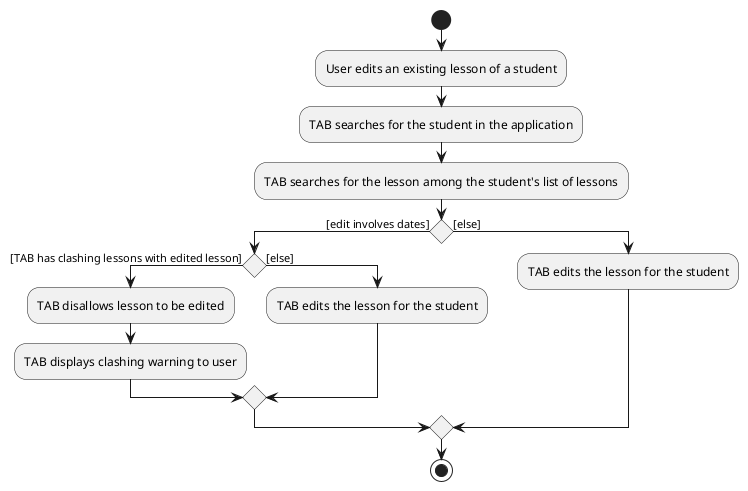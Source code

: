 @startuml

start
:User edits an existing lesson of a student;

:TAB searches for the student in the application;

:TAB searches for the lesson among the student's list of lessons;

if () then ([edit involves dates])

  if () then ([TAB has clashing lessons with edited lesson])
    :TAB disallows lesson to be edited;
    :TAB displays clashing warning to user;
  else ([else])
    :TAB edits the lesson for the student;
  endif

else ([else])
  :TAB edits the lesson for the student;

endif

stop

@enduml
